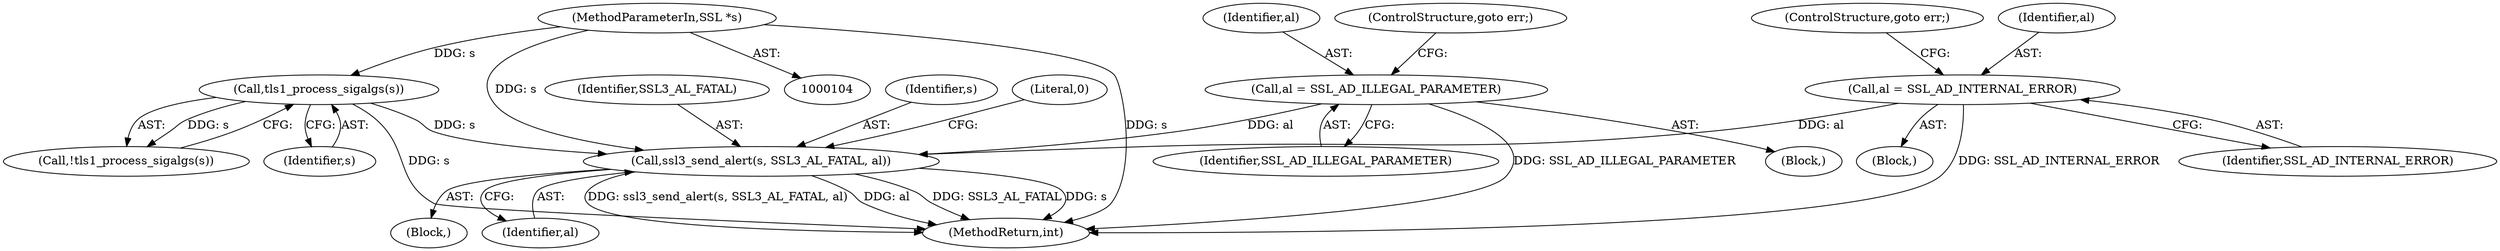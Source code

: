 digraph "0_openssl_76343947ada960b6269090638f5391068daee88d@API" {
"1000199" [label="(Call,ssl3_send_alert(s, SSL3_AL_FATAL, al))"];
"1000166" [label="(Call,tls1_process_sigalgs(s))"];
"1000105" [label="(MethodParameterIn,SSL *s)"];
"1000187" [label="(Call,al = SSL_AD_ILLEGAL_PARAMETER)"];
"1000172" [label="(Call,al = SSL_AD_INTERNAL_ERROR)"];
"1000175" [label="(ControlStructure,goto err;)"];
"1000201" [label="(Identifier,SSL3_AL_FATAL)"];
"1000187" [label="(Call,al = SSL_AD_ILLEGAL_PARAMETER)"];
"1000202" [label="(Identifier,al)"];
"1000173" [label="(Identifier,al)"];
"1000172" [label="(Call,al = SSL_AD_INTERNAL_ERROR)"];
"1000200" [label="(Identifier,s)"];
"1000190" [label="(ControlStructure,goto err;)"];
"1000166" [label="(Call,tls1_process_sigalgs(s))"];
"1000174" [label="(Identifier,SSL_AD_INTERNAL_ERROR)"];
"1000167" [label="(Identifier,s)"];
"1000105" [label="(MethodParameterIn,SSL *s)"];
"1000189" [label="(Identifier,SSL_AD_ILLEGAL_PARAMETER)"];
"1000205" [label="(MethodReturn,int)"];
"1000168" [label="(Block,)"];
"1000199" [label="(Call,ssl3_send_alert(s, SSL3_AL_FATAL, al))"];
"1000188" [label="(Identifier,al)"];
"1000106" [label="(Block,)"];
"1000165" [label="(Call,!tls1_process_sigalgs(s))"];
"1000183" [label="(Block,)"];
"1000204" [label="(Literal,0)"];
"1000199" -> "1000106"  [label="AST: "];
"1000199" -> "1000202"  [label="CFG: "];
"1000200" -> "1000199"  [label="AST: "];
"1000201" -> "1000199"  [label="AST: "];
"1000202" -> "1000199"  [label="AST: "];
"1000204" -> "1000199"  [label="CFG: "];
"1000199" -> "1000205"  [label="DDG: SSL3_AL_FATAL"];
"1000199" -> "1000205"  [label="DDG: s"];
"1000199" -> "1000205"  [label="DDG: ssl3_send_alert(s, SSL3_AL_FATAL, al)"];
"1000199" -> "1000205"  [label="DDG: al"];
"1000166" -> "1000199"  [label="DDG: s"];
"1000105" -> "1000199"  [label="DDG: s"];
"1000187" -> "1000199"  [label="DDG: al"];
"1000172" -> "1000199"  [label="DDG: al"];
"1000166" -> "1000165"  [label="AST: "];
"1000166" -> "1000167"  [label="CFG: "];
"1000167" -> "1000166"  [label="AST: "];
"1000165" -> "1000166"  [label="CFG: "];
"1000166" -> "1000205"  [label="DDG: s"];
"1000166" -> "1000165"  [label="DDG: s"];
"1000105" -> "1000166"  [label="DDG: s"];
"1000105" -> "1000104"  [label="AST: "];
"1000105" -> "1000205"  [label="DDG: s"];
"1000187" -> "1000183"  [label="AST: "];
"1000187" -> "1000189"  [label="CFG: "];
"1000188" -> "1000187"  [label="AST: "];
"1000189" -> "1000187"  [label="AST: "];
"1000190" -> "1000187"  [label="CFG: "];
"1000187" -> "1000205"  [label="DDG: SSL_AD_ILLEGAL_PARAMETER"];
"1000172" -> "1000168"  [label="AST: "];
"1000172" -> "1000174"  [label="CFG: "];
"1000173" -> "1000172"  [label="AST: "];
"1000174" -> "1000172"  [label="AST: "];
"1000175" -> "1000172"  [label="CFG: "];
"1000172" -> "1000205"  [label="DDG: SSL_AD_INTERNAL_ERROR"];
}
